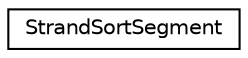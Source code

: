 digraph G
{
  edge [fontname="Helvetica",fontsize="10",labelfontname="Helvetica",labelfontsize="10"];
  node [fontname="Helvetica",fontsize="10",shape=record];
  rankdir=LR;
  Node1 [label="StrandSortSegment",height=0.2,width=0.4,color="black", fillcolor="white", style="filled",URL="$d2/d2d/structStrandSortSegment.html"];
}
